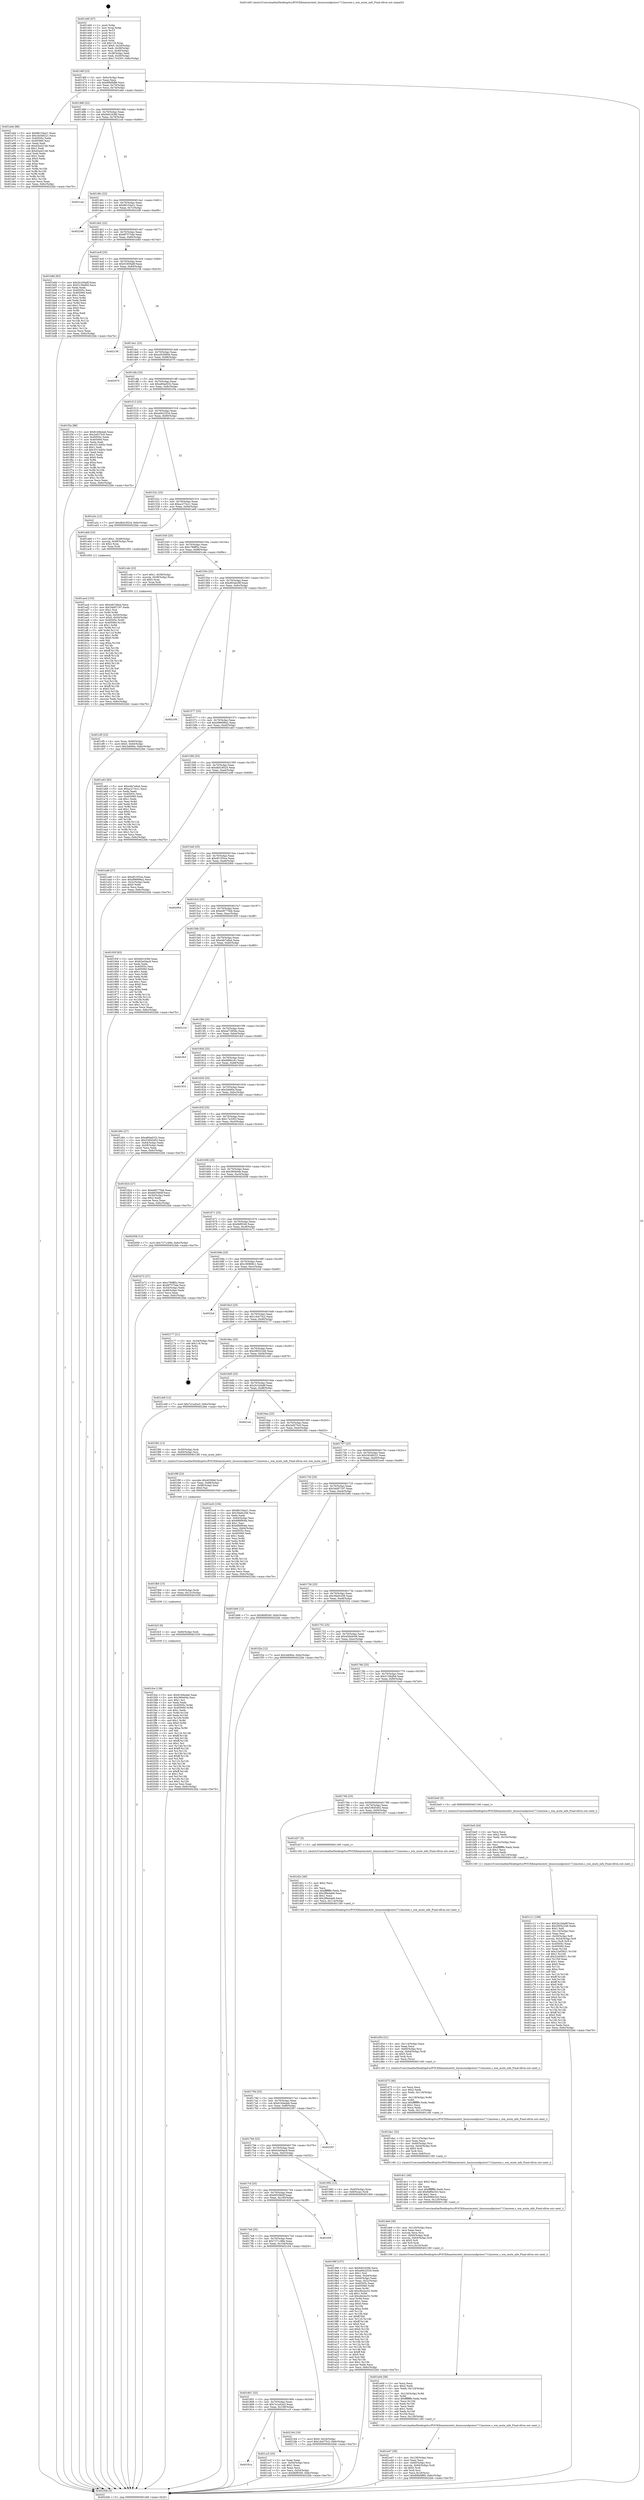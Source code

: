 digraph "0x401440" {
  label = "0x401440 (/mnt/c/Users/mathe/Desktop/tcc/POCII/binaries/extr_linuxsoundpciice1712aureon.c_wm_mute_info_Final-ollvm.out::main(0))"
  labelloc = "t"
  node[shape=record]

  Entry [label="",width=0.3,height=0.3,shape=circle,fillcolor=black,style=filled]
  "0x40146f" [label="{
     0x40146f [23]\l
     | [instrs]\l
     &nbsp;&nbsp;0x40146f \<+3\>: mov -0x6c(%rbp),%eax\l
     &nbsp;&nbsp;0x401472 \<+2\>: mov %eax,%ecx\l
     &nbsp;&nbsp;0x401474 \<+6\>: sub $0x80bf4f89,%ecx\l
     &nbsp;&nbsp;0x40147a \<+3\>: mov %eax,-0x70(%rbp)\l
     &nbsp;&nbsp;0x40147d \<+3\>: mov %ecx,-0x74(%rbp)\l
     &nbsp;&nbsp;0x401480 \<+6\>: je 0000000000401e6e \<main+0xa2e\>\l
  }"]
  "0x401e6e" [label="{
     0x401e6e [88]\l
     | [instrs]\l
     &nbsp;&nbsp;0x401e6e \<+5\>: mov $0x86154a21,%eax\l
     &nbsp;&nbsp;0x401e73 \<+5\>: mov $0x34548221,%ecx\l
     &nbsp;&nbsp;0x401e78 \<+7\>: mov 0x40505c,%edx\l
     &nbsp;&nbsp;0x401e7f \<+7\>: mov 0x405060,%esi\l
     &nbsp;&nbsp;0x401e86 \<+2\>: mov %edx,%edi\l
     &nbsp;&nbsp;0x401e88 \<+6\>: sub $0xd3a42146,%edi\l
     &nbsp;&nbsp;0x401e8e \<+3\>: sub $0x1,%edi\l
     &nbsp;&nbsp;0x401e91 \<+6\>: add $0xd3a42146,%edi\l
     &nbsp;&nbsp;0x401e97 \<+3\>: imul %edi,%edx\l
     &nbsp;&nbsp;0x401e9a \<+3\>: and $0x1,%edx\l
     &nbsp;&nbsp;0x401e9d \<+3\>: cmp $0x0,%edx\l
     &nbsp;&nbsp;0x401ea0 \<+4\>: sete %r8b\l
     &nbsp;&nbsp;0x401ea4 \<+3\>: cmp $0xa,%esi\l
     &nbsp;&nbsp;0x401ea7 \<+4\>: setl %r9b\l
     &nbsp;&nbsp;0x401eab \<+3\>: mov %r8b,%r10b\l
     &nbsp;&nbsp;0x401eae \<+3\>: and %r9b,%r10b\l
     &nbsp;&nbsp;0x401eb1 \<+3\>: xor %r9b,%r8b\l
     &nbsp;&nbsp;0x401eb4 \<+3\>: or %r8b,%r10b\l
     &nbsp;&nbsp;0x401eb7 \<+4\>: test $0x1,%r10b\l
     &nbsp;&nbsp;0x401ebb \<+3\>: cmovne %ecx,%eax\l
     &nbsp;&nbsp;0x401ebe \<+3\>: mov %eax,-0x6c(%rbp)\l
     &nbsp;&nbsp;0x401ec1 \<+5\>: jmp 00000000004022bb \<main+0xe7b\>\l
  }"]
  "0x401486" [label="{
     0x401486 [22]\l
     | [instrs]\l
     &nbsp;&nbsp;0x401486 \<+5\>: jmp 000000000040148b \<main+0x4b\>\l
     &nbsp;&nbsp;0x40148b \<+3\>: mov -0x70(%rbp),%eax\l
     &nbsp;&nbsp;0x40148e \<+5\>: sub $0x840163fd,%eax\l
     &nbsp;&nbsp;0x401493 \<+3\>: mov %eax,-0x78(%rbp)\l
     &nbsp;&nbsp;0x401496 \<+6\>: je 00000000004021a4 \<main+0xd64\>\l
  }"]
  Exit [label="",width=0.3,height=0.3,shape=circle,fillcolor=black,style=filled,peripheries=2]
  "0x4021a4" [label="{
     0x4021a4\l
  }", style=dashed]
  "0x40149c" [label="{
     0x40149c [22]\l
     | [instrs]\l
     &nbsp;&nbsp;0x40149c \<+5\>: jmp 00000000004014a1 \<main+0x61\>\l
     &nbsp;&nbsp;0x4014a1 \<+3\>: mov -0x70(%rbp),%eax\l
     &nbsp;&nbsp;0x4014a4 \<+5\>: sub $0x86154a21,%eax\l
     &nbsp;&nbsp;0x4014a9 \<+3\>: mov %eax,-0x7c(%rbp)\l
     &nbsp;&nbsp;0x4014ac \<+6\>: je 0000000000402248 \<main+0xe08\>\l
  }"]
  "0x401fce" [label="{
     0x401fce [138]\l
     | [instrs]\l
     &nbsp;&nbsp;0x401fce \<+5\>: mov $0x61b9a4ab,%eax\l
     &nbsp;&nbsp;0x401fd3 \<+5\>: mov $0x360e0da,%esi\l
     &nbsp;&nbsp;0x401fd8 \<+2\>: mov $0x1,%cl\l
     &nbsp;&nbsp;0x401fda \<+2\>: xor %edx,%edx\l
     &nbsp;&nbsp;0x401fdc \<+8\>: mov 0x40505c,%r8d\l
     &nbsp;&nbsp;0x401fe4 \<+8\>: mov 0x405060,%r9d\l
     &nbsp;&nbsp;0x401fec \<+3\>: sub $0x1,%edx\l
     &nbsp;&nbsp;0x401fef \<+3\>: mov %r8d,%r10d\l
     &nbsp;&nbsp;0x401ff2 \<+3\>: add %edx,%r10d\l
     &nbsp;&nbsp;0x401ff5 \<+4\>: imul %r10d,%r8d\l
     &nbsp;&nbsp;0x401ff9 \<+4\>: and $0x1,%r8d\l
     &nbsp;&nbsp;0x401ffd \<+4\>: cmp $0x0,%r8d\l
     &nbsp;&nbsp;0x402001 \<+4\>: sete %r11b\l
     &nbsp;&nbsp;0x402005 \<+4\>: cmp $0xa,%r9d\l
     &nbsp;&nbsp;0x402009 \<+3\>: setl %bl\l
     &nbsp;&nbsp;0x40200c \<+3\>: mov %r11b,%r14b\l
     &nbsp;&nbsp;0x40200f \<+4\>: xor $0xff,%r14b\l
     &nbsp;&nbsp;0x402013 \<+3\>: mov %bl,%r15b\l
     &nbsp;&nbsp;0x402016 \<+4\>: xor $0xff,%r15b\l
     &nbsp;&nbsp;0x40201a \<+3\>: xor $0x1,%cl\l
     &nbsp;&nbsp;0x40201d \<+3\>: mov %r14b,%r12b\l
     &nbsp;&nbsp;0x402020 \<+4\>: and $0xff,%r12b\l
     &nbsp;&nbsp;0x402024 \<+3\>: and %cl,%r11b\l
     &nbsp;&nbsp;0x402027 \<+3\>: mov %r15b,%r13b\l
     &nbsp;&nbsp;0x40202a \<+4\>: and $0xff,%r13b\l
     &nbsp;&nbsp;0x40202e \<+2\>: and %cl,%bl\l
     &nbsp;&nbsp;0x402030 \<+3\>: or %r11b,%r12b\l
     &nbsp;&nbsp;0x402033 \<+3\>: or %bl,%r13b\l
     &nbsp;&nbsp;0x402036 \<+3\>: xor %r13b,%r12b\l
     &nbsp;&nbsp;0x402039 \<+3\>: or %r15b,%r14b\l
     &nbsp;&nbsp;0x40203c \<+4\>: xor $0xff,%r14b\l
     &nbsp;&nbsp;0x402040 \<+3\>: or $0x1,%cl\l
     &nbsp;&nbsp;0x402043 \<+3\>: and %cl,%r14b\l
     &nbsp;&nbsp;0x402046 \<+3\>: or %r14b,%r12b\l
     &nbsp;&nbsp;0x402049 \<+4\>: test $0x1,%r12b\l
     &nbsp;&nbsp;0x40204d \<+3\>: cmovne %esi,%eax\l
     &nbsp;&nbsp;0x402050 \<+3\>: mov %eax,-0x6c(%rbp)\l
     &nbsp;&nbsp;0x402053 \<+5\>: jmp 00000000004022bb \<main+0xe7b\>\l
  }"]
  "0x402248" [label="{
     0x402248\l
  }", style=dashed]
  "0x4014b2" [label="{
     0x4014b2 [22]\l
     | [instrs]\l
     &nbsp;&nbsp;0x4014b2 \<+5\>: jmp 00000000004014b7 \<main+0x77\>\l
     &nbsp;&nbsp;0x4014b7 \<+3\>: mov -0x70(%rbp),%eax\l
     &nbsp;&nbsp;0x4014ba \<+5\>: sub $0x8f7575de,%eax\l
     &nbsp;&nbsp;0x4014bf \<+3\>: mov %eax,-0x80(%rbp)\l
     &nbsp;&nbsp;0x4014c2 \<+6\>: je 0000000000401b8d \<main+0x74d\>\l
  }"]
  "0x401fc5" [label="{
     0x401fc5 [9]\l
     | [instrs]\l
     &nbsp;&nbsp;0x401fc5 \<+4\>: mov -0x60(%rbp),%rdi\l
     &nbsp;&nbsp;0x401fc9 \<+5\>: call 0000000000401030 \<free@plt\>\l
     | [calls]\l
     &nbsp;&nbsp;0x401030 \{1\} (unknown)\l
  }"]
  "0x401b8d" [label="{
     0x401b8d [83]\l
     | [instrs]\l
     &nbsp;&nbsp;0x401b8d \<+5\>: mov $0x2b1b0a8f,%eax\l
     &nbsp;&nbsp;0x401b92 \<+5\>: mov $0x5139af0d,%ecx\l
     &nbsp;&nbsp;0x401b97 \<+2\>: xor %edx,%edx\l
     &nbsp;&nbsp;0x401b99 \<+7\>: mov 0x40505c,%esi\l
     &nbsp;&nbsp;0x401ba0 \<+7\>: mov 0x405060,%edi\l
     &nbsp;&nbsp;0x401ba7 \<+3\>: sub $0x1,%edx\l
     &nbsp;&nbsp;0x401baa \<+3\>: mov %esi,%r8d\l
     &nbsp;&nbsp;0x401bad \<+3\>: add %edx,%r8d\l
     &nbsp;&nbsp;0x401bb0 \<+4\>: imul %r8d,%esi\l
     &nbsp;&nbsp;0x401bb4 \<+3\>: and $0x1,%esi\l
     &nbsp;&nbsp;0x401bb7 \<+3\>: cmp $0x0,%esi\l
     &nbsp;&nbsp;0x401bba \<+4\>: sete %r9b\l
     &nbsp;&nbsp;0x401bbe \<+3\>: cmp $0xa,%edi\l
     &nbsp;&nbsp;0x401bc1 \<+4\>: setl %r10b\l
     &nbsp;&nbsp;0x401bc5 \<+3\>: mov %r9b,%r11b\l
     &nbsp;&nbsp;0x401bc8 \<+3\>: and %r10b,%r11b\l
     &nbsp;&nbsp;0x401bcb \<+3\>: xor %r10b,%r9b\l
     &nbsp;&nbsp;0x401bce \<+3\>: or %r9b,%r11b\l
     &nbsp;&nbsp;0x401bd1 \<+4\>: test $0x1,%r11b\l
     &nbsp;&nbsp;0x401bd5 \<+3\>: cmovne %ecx,%eax\l
     &nbsp;&nbsp;0x401bd8 \<+3\>: mov %eax,-0x6c(%rbp)\l
     &nbsp;&nbsp;0x401bdb \<+5\>: jmp 00000000004022bb \<main+0xe7b\>\l
  }"]
  "0x4014c8" [label="{
     0x4014c8 [25]\l
     | [instrs]\l
     &nbsp;&nbsp;0x4014c8 \<+5\>: jmp 00000000004014cd \<main+0x8d\>\l
     &nbsp;&nbsp;0x4014cd \<+3\>: mov -0x70(%rbp),%eax\l
     &nbsp;&nbsp;0x4014d0 \<+5\>: sub $0x91859a8f,%eax\l
     &nbsp;&nbsp;0x4014d5 \<+6\>: mov %eax,-0x84(%rbp)\l
     &nbsp;&nbsp;0x4014db \<+6\>: je 0000000000402158 \<main+0xd18\>\l
  }"]
  "0x401fb6" [label="{
     0x401fb6 [15]\l
     | [instrs]\l
     &nbsp;&nbsp;0x401fb6 \<+4\>: mov -0x50(%rbp),%rdi\l
     &nbsp;&nbsp;0x401fba \<+6\>: mov %eax,-0x12c(%rbp)\l
     &nbsp;&nbsp;0x401fc0 \<+5\>: call 0000000000401030 \<free@plt\>\l
     | [calls]\l
     &nbsp;&nbsp;0x401030 \{1\} (unknown)\l
  }"]
  "0x402158" [label="{
     0x402158\l
  }", style=dashed]
  "0x4014e1" [label="{
     0x4014e1 [25]\l
     | [instrs]\l
     &nbsp;&nbsp;0x4014e1 \<+5\>: jmp 00000000004014e6 \<main+0xa6\>\l
     &nbsp;&nbsp;0x4014e6 \<+3\>: mov -0x70(%rbp),%eax\l
     &nbsp;&nbsp;0x4014e9 \<+5\>: sub $0xa263660b,%eax\l
     &nbsp;&nbsp;0x4014ee \<+6\>: mov %eax,-0x88(%rbp)\l
     &nbsp;&nbsp;0x4014f4 \<+6\>: je 0000000000402070 \<main+0xc30\>\l
  }"]
  "0x401f9f" [label="{
     0x401f9f [23]\l
     | [instrs]\l
     &nbsp;&nbsp;0x401f9f \<+10\>: movabs $0x4030b6,%rdi\l
     &nbsp;&nbsp;0x401fa9 \<+3\>: mov %eax,-0x68(%rbp)\l
     &nbsp;&nbsp;0x401fac \<+3\>: mov -0x68(%rbp),%esi\l
     &nbsp;&nbsp;0x401faf \<+2\>: mov $0x0,%al\l
     &nbsp;&nbsp;0x401fb1 \<+5\>: call 0000000000401040 \<printf@plt\>\l
     | [calls]\l
     &nbsp;&nbsp;0x401040 \{1\} (unknown)\l
  }"]
  "0x402070" [label="{
     0x402070\l
  }", style=dashed]
  "0x4014fa" [label="{
     0x4014fa [25]\l
     | [instrs]\l
     &nbsp;&nbsp;0x4014fa \<+5\>: jmp 00000000004014ff \<main+0xbf\>\l
     &nbsp;&nbsp;0x4014ff \<+3\>: mov -0x70(%rbp),%eax\l
     &nbsp;&nbsp;0x401502 \<+5\>: sub $0xa80ad332,%eax\l
     &nbsp;&nbsp;0x401507 \<+6\>: mov %eax,-0x8c(%rbp)\l
     &nbsp;&nbsp;0x40150d \<+6\>: je 0000000000401f3a \<main+0xafa\>\l
  }"]
  "0x401e47" [label="{
     0x401e47 [39]\l
     | [instrs]\l
     &nbsp;&nbsp;0x401e47 \<+6\>: mov -0x128(%rbp),%ecx\l
     &nbsp;&nbsp;0x401e4d \<+3\>: imul %eax,%ecx\l
     &nbsp;&nbsp;0x401e50 \<+4\>: mov -0x60(%rbp),%rsi\l
     &nbsp;&nbsp;0x401e54 \<+4\>: movslq -0x64(%rbp),%rdi\l
     &nbsp;&nbsp;0x401e58 \<+4\>: shl $0x5,%rdi\l
     &nbsp;&nbsp;0x401e5c \<+3\>: add %rdi,%rsi\l
     &nbsp;&nbsp;0x401e5f \<+3\>: mov %ecx,0x18(%rsi)\l
     &nbsp;&nbsp;0x401e62 \<+7\>: movl $0x80bf4f89,-0x6c(%rbp)\l
     &nbsp;&nbsp;0x401e69 \<+5\>: jmp 00000000004022bb \<main+0xe7b\>\l
  }"]
  "0x401f3a" [label="{
     0x401f3a [88]\l
     | [instrs]\l
     &nbsp;&nbsp;0x401f3a \<+5\>: mov $0x61b9a4ab,%eax\l
     &nbsp;&nbsp;0x401f3f \<+5\>: mov $0x2ef275c0,%ecx\l
     &nbsp;&nbsp;0x401f44 \<+7\>: mov 0x40505c,%edx\l
     &nbsp;&nbsp;0x401f4b \<+7\>: mov 0x405060,%esi\l
     &nbsp;&nbsp;0x401f52 \<+2\>: mov %edx,%edi\l
     &nbsp;&nbsp;0x401f54 \<+6\>: add $0x3313a93c,%edi\l
     &nbsp;&nbsp;0x401f5a \<+3\>: sub $0x1,%edi\l
     &nbsp;&nbsp;0x401f5d \<+6\>: sub $0x3313a93c,%edi\l
     &nbsp;&nbsp;0x401f63 \<+3\>: imul %edi,%edx\l
     &nbsp;&nbsp;0x401f66 \<+3\>: and $0x1,%edx\l
     &nbsp;&nbsp;0x401f69 \<+3\>: cmp $0x0,%edx\l
     &nbsp;&nbsp;0x401f6c \<+4\>: sete %r8b\l
     &nbsp;&nbsp;0x401f70 \<+3\>: cmp $0xa,%esi\l
     &nbsp;&nbsp;0x401f73 \<+4\>: setl %r9b\l
     &nbsp;&nbsp;0x401f77 \<+3\>: mov %r8b,%r10b\l
     &nbsp;&nbsp;0x401f7a \<+3\>: and %r9b,%r10b\l
     &nbsp;&nbsp;0x401f7d \<+3\>: xor %r9b,%r8b\l
     &nbsp;&nbsp;0x401f80 \<+3\>: or %r8b,%r10b\l
     &nbsp;&nbsp;0x401f83 \<+4\>: test $0x1,%r10b\l
     &nbsp;&nbsp;0x401f87 \<+3\>: cmovne %ecx,%eax\l
     &nbsp;&nbsp;0x401f8a \<+3\>: mov %eax,-0x6c(%rbp)\l
     &nbsp;&nbsp;0x401f8d \<+5\>: jmp 00000000004022bb \<main+0xe7b\>\l
  }"]
  "0x401513" [label="{
     0x401513 [25]\l
     | [instrs]\l
     &nbsp;&nbsp;0x401513 \<+5\>: jmp 0000000000401518 \<main+0xd8\>\l
     &nbsp;&nbsp;0x401518 \<+3\>: mov -0x70(%rbp),%eax\l
     &nbsp;&nbsp;0x40151b \<+5\>: sub $0xa9422534,%eax\l
     &nbsp;&nbsp;0x401520 \<+6\>: mov %eax,-0x90(%rbp)\l
     &nbsp;&nbsp;0x401526 \<+6\>: je 0000000000401a3c \<main+0x5fc\>\l
  }"]
  "0x401e0d" [label="{
     0x401e0d [58]\l
     | [instrs]\l
     &nbsp;&nbsp;0x401e0d \<+2\>: xor %ecx,%ecx\l
     &nbsp;&nbsp;0x401e0f \<+5\>: mov $0x2,%edx\l
     &nbsp;&nbsp;0x401e14 \<+6\>: mov %edx,-0x124(%rbp)\l
     &nbsp;&nbsp;0x401e1a \<+1\>: cltd\l
     &nbsp;&nbsp;0x401e1b \<+7\>: mov -0x124(%rbp),%r8d\l
     &nbsp;&nbsp;0x401e22 \<+3\>: idiv %r8d\l
     &nbsp;&nbsp;0x401e25 \<+6\>: imul $0xfffffffe,%edx,%edx\l
     &nbsp;&nbsp;0x401e2b \<+3\>: mov %ecx,%r10d\l
     &nbsp;&nbsp;0x401e2e \<+3\>: sub %edx,%r10d\l
     &nbsp;&nbsp;0x401e31 \<+2\>: mov %ecx,%edx\l
     &nbsp;&nbsp;0x401e33 \<+3\>: sub $0x1,%edx\l
     &nbsp;&nbsp;0x401e36 \<+3\>: add %edx,%r10d\l
     &nbsp;&nbsp;0x401e39 \<+3\>: sub %r10d,%ecx\l
     &nbsp;&nbsp;0x401e3c \<+6\>: mov %ecx,-0x128(%rbp)\l
     &nbsp;&nbsp;0x401e42 \<+5\>: call 0000000000401160 \<next_i\>\l
     | [calls]\l
     &nbsp;&nbsp;0x401160 \{1\} (/mnt/c/Users/mathe/Desktop/tcc/POCII/binaries/extr_linuxsoundpciice1712aureon.c_wm_mute_info_Final-ollvm.out::next_i)\l
  }"]
  "0x401a3c" [label="{
     0x401a3c [12]\l
     | [instrs]\l
     &nbsp;&nbsp;0x401a3c \<+7\>: movl $0xdbd18524,-0x6c(%rbp)\l
     &nbsp;&nbsp;0x401a43 \<+5\>: jmp 00000000004022bb \<main+0xe7b\>\l
  }"]
  "0x40152c" [label="{
     0x40152c [25]\l
     | [instrs]\l
     &nbsp;&nbsp;0x40152c \<+5\>: jmp 0000000000401531 \<main+0xf1\>\l
     &nbsp;&nbsp;0x401531 \<+3\>: mov -0x70(%rbp),%eax\l
     &nbsp;&nbsp;0x401534 \<+5\>: sub $0xac273cc1,%eax\l
     &nbsp;&nbsp;0x401539 \<+6\>: mov %eax,-0x94(%rbp)\l
     &nbsp;&nbsp;0x40153f \<+6\>: je 0000000000401ab6 \<main+0x676\>\l
  }"]
  "0x401de9" [label="{
     0x401de9 [36]\l
     | [instrs]\l
     &nbsp;&nbsp;0x401de9 \<+6\>: mov -0x120(%rbp),%ecx\l
     &nbsp;&nbsp;0x401def \<+3\>: imul %eax,%ecx\l
     &nbsp;&nbsp;0x401df2 \<+3\>: movslq %ecx,%rsi\l
     &nbsp;&nbsp;0x401df5 \<+4\>: mov -0x60(%rbp),%rdi\l
     &nbsp;&nbsp;0x401df9 \<+4\>: movslq -0x64(%rbp),%r9\l
     &nbsp;&nbsp;0x401dfd \<+4\>: shl $0x5,%r9\l
     &nbsp;&nbsp;0x401e01 \<+3\>: add %r9,%rdi\l
     &nbsp;&nbsp;0x401e04 \<+4\>: mov %rsi,0x10(%rdi)\l
     &nbsp;&nbsp;0x401e08 \<+5\>: call 0000000000401160 \<next_i\>\l
     | [calls]\l
     &nbsp;&nbsp;0x401160 \{1\} (/mnt/c/Users/mathe/Desktop/tcc/POCII/binaries/extr_linuxsoundpciice1712aureon.c_wm_mute_info_Final-ollvm.out::next_i)\l
  }"]
  "0x401ab6" [label="{
     0x401ab6 [23]\l
     | [instrs]\l
     &nbsp;&nbsp;0x401ab6 \<+7\>: movl $0x1,-0x48(%rbp)\l
     &nbsp;&nbsp;0x401abd \<+4\>: movslq -0x48(%rbp),%rax\l
     &nbsp;&nbsp;0x401ac1 \<+4\>: shl $0x2,%rax\l
     &nbsp;&nbsp;0x401ac5 \<+3\>: mov %rax,%rdi\l
     &nbsp;&nbsp;0x401ac8 \<+5\>: call 0000000000401050 \<malloc@plt\>\l
     | [calls]\l
     &nbsp;&nbsp;0x401050 \{1\} (unknown)\l
  }"]
  "0x401545" [label="{
     0x401545 [25]\l
     | [instrs]\l
     &nbsp;&nbsp;0x401545 \<+5\>: jmp 000000000040154a \<main+0x10a\>\l
     &nbsp;&nbsp;0x40154a \<+3\>: mov -0x70(%rbp),%eax\l
     &nbsp;&nbsp;0x40154d \<+5\>: sub $0xc789ff3c,%eax\l
     &nbsp;&nbsp;0x401552 \<+6\>: mov %eax,-0x98(%rbp)\l
     &nbsp;&nbsp;0x401558 \<+6\>: je 0000000000401cde \<main+0x89e\>\l
  }"]
  "0x401dc1" [label="{
     0x401dc1 [40]\l
     | [instrs]\l
     &nbsp;&nbsp;0x401dc1 \<+5\>: mov $0x2,%ecx\l
     &nbsp;&nbsp;0x401dc6 \<+1\>: cltd\l
     &nbsp;&nbsp;0x401dc7 \<+2\>: idiv %ecx\l
     &nbsp;&nbsp;0x401dc9 \<+6\>: imul $0xfffffffe,%edx,%ecx\l
     &nbsp;&nbsp;0x401dcf \<+6\>: add $0x9df0e343,%ecx\l
     &nbsp;&nbsp;0x401dd5 \<+3\>: add $0x1,%ecx\l
     &nbsp;&nbsp;0x401dd8 \<+6\>: sub $0x9df0e343,%ecx\l
     &nbsp;&nbsp;0x401dde \<+6\>: mov %ecx,-0x120(%rbp)\l
     &nbsp;&nbsp;0x401de4 \<+5\>: call 0000000000401160 \<next_i\>\l
     | [calls]\l
     &nbsp;&nbsp;0x401160 \{1\} (/mnt/c/Users/mathe/Desktop/tcc/POCII/binaries/extr_linuxsoundpciice1712aureon.c_wm_mute_info_Final-ollvm.out::next_i)\l
  }"]
  "0x401cde" [label="{
     0x401cde [23]\l
     | [instrs]\l
     &nbsp;&nbsp;0x401cde \<+7\>: movl $0x1,-0x58(%rbp)\l
     &nbsp;&nbsp;0x401ce5 \<+4\>: movslq -0x58(%rbp),%rax\l
     &nbsp;&nbsp;0x401ce9 \<+4\>: shl $0x5,%rax\l
     &nbsp;&nbsp;0x401ced \<+3\>: mov %rax,%rdi\l
     &nbsp;&nbsp;0x401cf0 \<+5\>: call 0000000000401050 \<malloc@plt\>\l
     | [calls]\l
     &nbsp;&nbsp;0x401050 \{1\} (unknown)\l
  }"]
  "0x40155e" [label="{
     0x40155e [25]\l
     | [instrs]\l
     &nbsp;&nbsp;0x40155e \<+5\>: jmp 0000000000401563 \<main+0x123\>\l
     &nbsp;&nbsp;0x401563 \<+3\>: mov -0x70(%rbp),%eax\l
     &nbsp;&nbsp;0x401566 \<+5\>: sub $0xd93ab28f,%eax\l
     &nbsp;&nbsp;0x40156b \<+6\>: mov %eax,-0x9c(%rbp)\l
     &nbsp;&nbsp;0x401571 \<+6\>: je 0000000000402100 \<main+0xcc0\>\l
  }"]
  "0x401da1" [label="{
     0x401da1 [32]\l
     | [instrs]\l
     &nbsp;&nbsp;0x401da1 \<+6\>: mov -0x11c(%rbp),%ecx\l
     &nbsp;&nbsp;0x401da7 \<+3\>: imul %eax,%ecx\l
     &nbsp;&nbsp;0x401daa \<+4\>: mov -0x60(%rbp),%rsi\l
     &nbsp;&nbsp;0x401dae \<+4\>: movslq -0x64(%rbp),%rdi\l
     &nbsp;&nbsp;0x401db2 \<+4\>: shl $0x5,%rdi\l
     &nbsp;&nbsp;0x401db6 \<+3\>: add %rdi,%rsi\l
     &nbsp;&nbsp;0x401db9 \<+3\>: mov %ecx,0x8(%rsi)\l
     &nbsp;&nbsp;0x401dbc \<+5\>: call 0000000000401160 \<next_i\>\l
     | [calls]\l
     &nbsp;&nbsp;0x401160 \{1\} (/mnt/c/Users/mathe/Desktop/tcc/POCII/binaries/extr_linuxsoundpciice1712aureon.c_wm_mute_info_Final-ollvm.out::next_i)\l
  }"]
  "0x402100" [label="{
     0x402100\l
  }", style=dashed]
  "0x401577" [label="{
     0x401577 [25]\l
     | [instrs]\l
     &nbsp;&nbsp;0x401577 \<+5\>: jmp 000000000040157c \<main+0x13c\>\l
     &nbsp;&nbsp;0x40157c \<+3\>: mov -0x70(%rbp),%eax\l
     &nbsp;&nbsp;0x40157f \<+5\>: sub $0xd96698a2,%eax\l
     &nbsp;&nbsp;0x401584 \<+6\>: mov %eax,-0xa0(%rbp)\l
     &nbsp;&nbsp;0x40158a \<+6\>: je 0000000000401a63 \<main+0x623\>\l
  }"]
  "0x401d73" [label="{
     0x401d73 [46]\l
     | [instrs]\l
     &nbsp;&nbsp;0x401d73 \<+2\>: xor %ecx,%ecx\l
     &nbsp;&nbsp;0x401d75 \<+5\>: mov $0x2,%edx\l
     &nbsp;&nbsp;0x401d7a \<+6\>: mov %edx,-0x118(%rbp)\l
     &nbsp;&nbsp;0x401d80 \<+1\>: cltd\l
     &nbsp;&nbsp;0x401d81 \<+7\>: mov -0x118(%rbp),%r8d\l
     &nbsp;&nbsp;0x401d88 \<+3\>: idiv %r8d\l
     &nbsp;&nbsp;0x401d8b \<+6\>: imul $0xfffffffe,%edx,%edx\l
     &nbsp;&nbsp;0x401d91 \<+3\>: sub $0x1,%ecx\l
     &nbsp;&nbsp;0x401d94 \<+2\>: sub %ecx,%edx\l
     &nbsp;&nbsp;0x401d96 \<+6\>: mov %edx,-0x11c(%rbp)\l
     &nbsp;&nbsp;0x401d9c \<+5\>: call 0000000000401160 \<next_i\>\l
     | [calls]\l
     &nbsp;&nbsp;0x401160 \{1\} (/mnt/c/Users/mathe/Desktop/tcc/POCII/binaries/extr_linuxsoundpciice1712aureon.c_wm_mute_info_Final-ollvm.out::next_i)\l
  }"]
  "0x401a63" [label="{
     0x401a63 [83]\l
     | [instrs]\l
     &nbsp;&nbsp;0x401a63 \<+5\>: mov $0xe4b7e8a4,%eax\l
     &nbsp;&nbsp;0x401a68 \<+5\>: mov $0xac273cc1,%ecx\l
     &nbsp;&nbsp;0x401a6d \<+2\>: xor %edx,%edx\l
     &nbsp;&nbsp;0x401a6f \<+7\>: mov 0x40505c,%esi\l
     &nbsp;&nbsp;0x401a76 \<+7\>: mov 0x405060,%edi\l
     &nbsp;&nbsp;0x401a7d \<+3\>: sub $0x1,%edx\l
     &nbsp;&nbsp;0x401a80 \<+3\>: mov %esi,%r8d\l
     &nbsp;&nbsp;0x401a83 \<+3\>: add %edx,%r8d\l
     &nbsp;&nbsp;0x401a86 \<+4\>: imul %r8d,%esi\l
     &nbsp;&nbsp;0x401a8a \<+3\>: and $0x1,%esi\l
     &nbsp;&nbsp;0x401a8d \<+3\>: cmp $0x0,%esi\l
     &nbsp;&nbsp;0x401a90 \<+4\>: sete %r9b\l
     &nbsp;&nbsp;0x401a94 \<+3\>: cmp $0xa,%edi\l
     &nbsp;&nbsp;0x401a97 \<+4\>: setl %r10b\l
     &nbsp;&nbsp;0x401a9b \<+3\>: mov %r9b,%r11b\l
     &nbsp;&nbsp;0x401a9e \<+3\>: and %r10b,%r11b\l
     &nbsp;&nbsp;0x401aa1 \<+3\>: xor %r10b,%r9b\l
     &nbsp;&nbsp;0x401aa4 \<+3\>: or %r9b,%r11b\l
     &nbsp;&nbsp;0x401aa7 \<+4\>: test $0x1,%r11b\l
     &nbsp;&nbsp;0x401aab \<+3\>: cmovne %ecx,%eax\l
     &nbsp;&nbsp;0x401aae \<+3\>: mov %eax,-0x6c(%rbp)\l
     &nbsp;&nbsp;0x401ab1 \<+5\>: jmp 00000000004022bb \<main+0xe7b\>\l
  }"]
  "0x401590" [label="{
     0x401590 [25]\l
     | [instrs]\l
     &nbsp;&nbsp;0x401590 \<+5\>: jmp 0000000000401595 \<main+0x155\>\l
     &nbsp;&nbsp;0x401595 \<+3\>: mov -0x70(%rbp),%eax\l
     &nbsp;&nbsp;0x401598 \<+5\>: sub $0xdbd18524,%eax\l
     &nbsp;&nbsp;0x40159d \<+6\>: mov %eax,-0xa4(%rbp)\l
     &nbsp;&nbsp;0x4015a3 \<+6\>: je 0000000000401a48 \<main+0x608\>\l
  }"]
  "0x401d54" [label="{
     0x401d54 [31]\l
     | [instrs]\l
     &nbsp;&nbsp;0x401d54 \<+6\>: mov -0x114(%rbp),%ecx\l
     &nbsp;&nbsp;0x401d5a \<+3\>: imul %eax,%ecx\l
     &nbsp;&nbsp;0x401d5d \<+4\>: mov -0x60(%rbp),%rsi\l
     &nbsp;&nbsp;0x401d61 \<+4\>: movslq -0x64(%rbp),%rdi\l
     &nbsp;&nbsp;0x401d65 \<+4\>: shl $0x5,%rdi\l
     &nbsp;&nbsp;0x401d69 \<+3\>: add %rdi,%rsi\l
     &nbsp;&nbsp;0x401d6c \<+2\>: mov %ecx,(%rsi)\l
     &nbsp;&nbsp;0x401d6e \<+5\>: call 0000000000401160 \<next_i\>\l
     | [calls]\l
     &nbsp;&nbsp;0x401160 \{1\} (/mnt/c/Users/mathe/Desktop/tcc/POCII/binaries/extr_linuxsoundpciice1712aureon.c_wm_mute_info_Final-ollvm.out::next_i)\l
  }"]
  "0x401a48" [label="{
     0x401a48 [27]\l
     | [instrs]\l
     &nbsp;&nbsp;0x401a48 \<+5\>: mov $0xdf1355ce,%eax\l
     &nbsp;&nbsp;0x401a4d \<+5\>: mov $0xd96698a2,%ecx\l
     &nbsp;&nbsp;0x401a52 \<+3\>: mov -0x2c(%rbp),%edx\l
     &nbsp;&nbsp;0x401a55 \<+3\>: cmp $0x0,%edx\l
     &nbsp;&nbsp;0x401a58 \<+3\>: cmove %ecx,%eax\l
     &nbsp;&nbsp;0x401a5b \<+3\>: mov %eax,-0x6c(%rbp)\l
     &nbsp;&nbsp;0x401a5e \<+5\>: jmp 00000000004022bb \<main+0xe7b\>\l
  }"]
  "0x4015a9" [label="{
     0x4015a9 [25]\l
     | [instrs]\l
     &nbsp;&nbsp;0x4015a9 \<+5\>: jmp 00000000004015ae \<main+0x16e\>\l
     &nbsp;&nbsp;0x4015ae \<+3\>: mov -0x70(%rbp),%eax\l
     &nbsp;&nbsp;0x4015b1 \<+5\>: sub $0xdf1355ce,%eax\l
     &nbsp;&nbsp;0x4015b6 \<+6\>: mov %eax,-0xa8(%rbp)\l
     &nbsp;&nbsp;0x4015bc \<+6\>: je 0000000000402064 \<main+0xc24\>\l
  }"]
  "0x401d2c" [label="{
     0x401d2c [40]\l
     | [instrs]\l
     &nbsp;&nbsp;0x401d2c \<+5\>: mov $0x2,%ecx\l
     &nbsp;&nbsp;0x401d31 \<+1\>: cltd\l
     &nbsp;&nbsp;0x401d32 \<+2\>: idiv %ecx\l
     &nbsp;&nbsp;0x401d34 \<+6\>: imul $0xfffffffe,%edx,%ecx\l
     &nbsp;&nbsp;0x401d3a \<+6\>: sub $0x2f6e4ab6,%ecx\l
     &nbsp;&nbsp;0x401d40 \<+3\>: add $0x1,%ecx\l
     &nbsp;&nbsp;0x401d43 \<+6\>: add $0x2f6e4ab6,%ecx\l
     &nbsp;&nbsp;0x401d49 \<+6\>: mov %ecx,-0x114(%rbp)\l
     &nbsp;&nbsp;0x401d4f \<+5\>: call 0000000000401160 \<next_i\>\l
     | [calls]\l
     &nbsp;&nbsp;0x401160 \{1\} (/mnt/c/Users/mathe/Desktop/tcc/POCII/binaries/extr_linuxsoundpciice1712aureon.c_wm_mute_info_Final-ollvm.out::next_i)\l
  }"]
  "0x402064" [label="{
     0x402064\l
  }", style=dashed]
  "0x4015c2" [label="{
     0x4015c2 [25]\l
     | [instrs]\l
     &nbsp;&nbsp;0x4015c2 \<+5\>: jmp 00000000004015c7 \<main+0x187\>\l
     &nbsp;&nbsp;0x4015c7 \<+3\>: mov -0x70(%rbp),%eax\l
     &nbsp;&nbsp;0x4015ca \<+5\>: sub $0xe06775bb,%eax\l
     &nbsp;&nbsp;0x4015cf \<+6\>: mov %eax,-0xac(%rbp)\l
     &nbsp;&nbsp;0x4015d5 \<+6\>: je 000000000040193f \<main+0x4ff\>\l
  }"]
  "0x401cf5" [label="{
     0x401cf5 [23]\l
     | [instrs]\l
     &nbsp;&nbsp;0x401cf5 \<+4\>: mov %rax,-0x60(%rbp)\l
     &nbsp;&nbsp;0x401cf9 \<+7\>: movl $0x0,-0x64(%rbp)\l
     &nbsp;&nbsp;0x401d00 \<+7\>: movl $0x3eb90a,-0x6c(%rbp)\l
     &nbsp;&nbsp;0x401d07 \<+5\>: jmp 00000000004022bb \<main+0xe7b\>\l
  }"]
  "0x40193f" [label="{
     0x40193f [83]\l
     | [instrs]\l
     &nbsp;&nbsp;0x40193f \<+5\>: mov $0x840163fd,%eax\l
     &nbsp;&nbsp;0x401944 \<+5\>: mov $0x62e04ac6,%ecx\l
     &nbsp;&nbsp;0x401949 \<+2\>: xor %edx,%edx\l
     &nbsp;&nbsp;0x40194b \<+7\>: mov 0x40505c,%esi\l
     &nbsp;&nbsp;0x401952 \<+7\>: mov 0x405060,%edi\l
     &nbsp;&nbsp;0x401959 \<+3\>: sub $0x1,%edx\l
     &nbsp;&nbsp;0x40195c \<+3\>: mov %esi,%r8d\l
     &nbsp;&nbsp;0x40195f \<+3\>: add %edx,%r8d\l
     &nbsp;&nbsp;0x401962 \<+4\>: imul %r8d,%esi\l
     &nbsp;&nbsp;0x401966 \<+3\>: and $0x1,%esi\l
     &nbsp;&nbsp;0x401969 \<+3\>: cmp $0x0,%esi\l
     &nbsp;&nbsp;0x40196c \<+4\>: sete %r9b\l
     &nbsp;&nbsp;0x401970 \<+3\>: cmp $0xa,%edi\l
     &nbsp;&nbsp;0x401973 \<+4\>: setl %r10b\l
     &nbsp;&nbsp;0x401977 \<+3\>: mov %r9b,%r11b\l
     &nbsp;&nbsp;0x40197a \<+3\>: and %r10b,%r11b\l
     &nbsp;&nbsp;0x40197d \<+3\>: xor %r10b,%r9b\l
     &nbsp;&nbsp;0x401980 \<+3\>: or %r9b,%r11b\l
     &nbsp;&nbsp;0x401983 \<+4\>: test $0x1,%r11b\l
     &nbsp;&nbsp;0x401987 \<+3\>: cmovne %ecx,%eax\l
     &nbsp;&nbsp;0x40198a \<+3\>: mov %eax,-0x6c(%rbp)\l
     &nbsp;&nbsp;0x40198d \<+5\>: jmp 00000000004022bb \<main+0xe7b\>\l
  }"]
  "0x4015db" [label="{
     0x4015db [25]\l
     | [instrs]\l
     &nbsp;&nbsp;0x4015db \<+5\>: jmp 00000000004015e0 \<main+0x1a0\>\l
     &nbsp;&nbsp;0x4015e0 \<+3\>: mov -0x70(%rbp),%eax\l
     &nbsp;&nbsp;0x4015e3 \<+5\>: sub $0xe4b7e8a4,%eax\l
     &nbsp;&nbsp;0x4015e8 \<+6\>: mov %eax,-0xb0(%rbp)\l
     &nbsp;&nbsp;0x4015ee \<+6\>: je 00000000004021c0 \<main+0xd80\>\l
  }"]
  "0x40181a" [label="{
     0x40181a\l
  }", style=dashed]
  "0x4021c0" [label="{
     0x4021c0\l
  }", style=dashed]
  "0x4015f4" [label="{
     0x4015f4 [25]\l
     | [instrs]\l
     &nbsp;&nbsp;0x4015f4 \<+5\>: jmp 00000000004015f9 \<main+0x1b9\>\l
     &nbsp;&nbsp;0x4015f9 \<+3\>: mov -0x70(%rbp),%eax\l
     &nbsp;&nbsp;0x4015fc \<+5\>: sub $0xed72859a,%eax\l
     &nbsp;&nbsp;0x401601 \<+6\>: mov %eax,-0xb4(%rbp)\l
     &nbsp;&nbsp;0x401607 \<+6\>: je 00000000004018cf \<main+0x48f\>\l
  }"]
  "0x401cc5" [label="{
     0x401cc5 [25]\l
     | [instrs]\l
     &nbsp;&nbsp;0x401cc5 \<+2\>: xor %eax,%eax\l
     &nbsp;&nbsp;0x401cc7 \<+3\>: mov -0x54(%rbp),%ecx\l
     &nbsp;&nbsp;0x401cca \<+3\>: sub $0x1,%eax\l
     &nbsp;&nbsp;0x401ccd \<+2\>: sub %eax,%ecx\l
     &nbsp;&nbsp;0x401ccf \<+3\>: mov %ecx,-0x54(%rbp)\l
     &nbsp;&nbsp;0x401cd2 \<+7\>: movl $0x9bf9340,-0x6c(%rbp)\l
     &nbsp;&nbsp;0x401cd9 \<+5\>: jmp 00000000004022bb \<main+0xe7b\>\l
  }"]
  "0x4018cf" [label="{
     0x4018cf\l
  }", style=dashed]
  "0x40160d" [label="{
     0x40160d [25]\l
     | [instrs]\l
     &nbsp;&nbsp;0x40160d \<+5\>: jmp 0000000000401612 \<main+0x1d2\>\l
     &nbsp;&nbsp;0x401612 \<+3\>: mov -0x70(%rbp),%eax\l
     &nbsp;&nbsp;0x401615 \<+5\>: sub $0xfd99cc61,%eax\l
     &nbsp;&nbsp;0x40161a \<+6\>: mov %eax,-0xb8(%rbp)\l
     &nbsp;&nbsp;0x401620 \<+6\>: je 0000000000401933 \<main+0x4f3\>\l
  }"]
  "0x401801" [label="{
     0x401801 [25]\l
     | [instrs]\l
     &nbsp;&nbsp;0x401801 \<+5\>: jmp 0000000000401806 \<main+0x3c6\>\l
     &nbsp;&nbsp;0x401806 \<+3\>: mov -0x70(%rbp),%eax\l
     &nbsp;&nbsp;0x401809 \<+5\>: sub $0x7e1a42a3,%eax\l
     &nbsp;&nbsp;0x40180e \<+6\>: mov %eax,-0x108(%rbp)\l
     &nbsp;&nbsp;0x401814 \<+6\>: je 0000000000401cc5 \<main+0x885\>\l
  }"]
  "0x401933" [label="{
     0x401933\l
  }", style=dashed]
  "0x401626" [label="{
     0x401626 [25]\l
     | [instrs]\l
     &nbsp;&nbsp;0x401626 \<+5\>: jmp 000000000040162b \<main+0x1eb\>\l
     &nbsp;&nbsp;0x40162b \<+3\>: mov -0x70(%rbp),%eax\l
     &nbsp;&nbsp;0x40162e \<+5\>: sub $0x3eb90a,%eax\l
     &nbsp;&nbsp;0x401633 \<+6\>: mov %eax,-0xbc(%rbp)\l
     &nbsp;&nbsp;0x401639 \<+6\>: je 0000000000401d0c \<main+0x8cc\>\l
  }"]
  "0x402164" [label="{
     0x402164 [19]\l
     | [instrs]\l
     &nbsp;&nbsp;0x402164 \<+7\>: movl $0x0,-0x34(%rbp)\l
     &nbsp;&nbsp;0x40216b \<+7\>: movl $0x1dcb75c2,-0x6c(%rbp)\l
     &nbsp;&nbsp;0x402172 \<+5\>: jmp 00000000004022bb \<main+0xe7b\>\l
  }"]
  "0x401d0c" [label="{
     0x401d0c [27]\l
     | [instrs]\l
     &nbsp;&nbsp;0x401d0c \<+5\>: mov $0xa80ad332,%eax\l
     &nbsp;&nbsp;0x401d11 \<+5\>: mov $0x53845402,%ecx\l
     &nbsp;&nbsp;0x401d16 \<+3\>: mov -0x64(%rbp),%edx\l
     &nbsp;&nbsp;0x401d19 \<+3\>: cmp -0x58(%rbp),%edx\l
     &nbsp;&nbsp;0x401d1c \<+3\>: cmovl %ecx,%eax\l
     &nbsp;&nbsp;0x401d1f \<+3\>: mov %eax,-0x6c(%rbp)\l
     &nbsp;&nbsp;0x401d22 \<+5\>: jmp 00000000004022bb \<main+0xe7b\>\l
  }"]
  "0x40163f" [label="{
     0x40163f [25]\l
     | [instrs]\l
     &nbsp;&nbsp;0x40163f \<+5\>: jmp 0000000000401644 \<main+0x204\>\l
     &nbsp;&nbsp;0x401644 \<+3\>: mov -0x70(%rbp),%eax\l
     &nbsp;&nbsp;0x401647 \<+5\>: sub $0x17e3303,%eax\l
     &nbsp;&nbsp;0x40164c \<+6\>: mov %eax,-0xc0(%rbp)\l
     &nbsp;&nbsp;0x401652 \<+6\>: je 0000000000401824 \<main+0x3e4\>\l
  }"]
  "0x4017e8" [label="{
     0x4017e8 [25]\l
     | [instrs]\l
     &nbsp;&nbsp;0x4017e8 \<+5\>: jmp 00000000004017ed \<main+0x3ad\>\l
     &nbsp;&nbsp;0x4017ed \<+3\>: mov -0x70(%rbp),%eax\l
     &nbsp;&nbsp;0x4017f0 \<+5\>: sub $0x7271c68e,%eax\l
     &nbsp;&nbsp;0x4017f5 \<+6\>: mov %eax,-0x104(%rbp)\l
     &nbsp;&nbsp;0x4017fb \<+6\>: je 0000000000402164 \<main+0xd24\>\l
  }"]
  "0x401824" [label="{
     0x401824 [27]\l
     | [instrs]\l
     &nbsp;&nbsp;0x401824 \<+5\>: mov $0xe06775bb,%eax\l
     &nbsp;&nbsp;0x401829 \<+5\>: mov $0x6635fe0f,%ecx\l
     &nbsp;&nbsp;0x40182e \<+3\>: mov -0x30(%rbp),%edx\l
     &nbsp;&nbsp;0x401831 \<+3\>: cmp $0x2,%edx\l
     &nbsp;&nbsp;0x401834 \<+3\>: cmovne %ecx,%eax\l
     &nbsp;&nbsp;0x401837 \<+3\>: mov %eax,-0x6c(%rbp)\l
     &nbsp;&nbsp;0x40183a \<+5\>: jmp 00000000004022bb \<main+0xe7b\>\l
  }"]
  "0x401658" [label="{
     0x401658 [25]\l
     | [instrs]\l
     &nbsp;&nbsp;0x401658 \<+5\>: jmp 000000000040165d \<main+0x21d\>\l
     &nbsp;&nbsp;0x40165d \<+3\>: mov -0x70(%rbp),%eax\l
     &nbsp;&nbsp;0x401660 \<+5\>: sub $0x360e0da,%eax\l
     &nbsp;&nbsp;0x401665 \<+6\>: mov %eax,-0xc4(%rbp)\l
     &nbsp;&nbsp;0x40166b \<+6\>: je 0000000000402058 \<main+0xc18\>\l
  }"]
  "0x4022bb" [label="{
     0x4022bb [5]\l
     | [instrs]\l
     &nbsp;&nbsp;0x4022bb \<+5\>: jmp 000000000040146f \<main+0x2f\>\l
  }"]
  "0x401440" [label="{
     0x401440 [47]\l
     | [instrs]\l
     &nbsp;&nbsp;0x401440 \<+1\>: push %rbp\l
     &nbsp;&nbsp;0x401441 \<+3\>: mov %rsp,%rbp\l
     &nbsp;&nbsp;0x401444 \<+2\>: push %r15\l
     &nbsp;&nbsp;0x401446 \<+2\>: push %r14\l
     &nbsp;&nbsp;0x401448 \<+2\>: push %r13\l
     &nbsp;&nbsp;0x40144a \<+2\>: push %r12\l
     &nbsp;&nbsp;0x40144c \<+1\>: push %rbx\l
     &nbsp;&nbsp;0x40144d \<+7\>: sub $0x118,%rsp\l
     &nbsp;&nbsp;0x401454 \<+7\>: movl $0x0,-0x34(%rbp)\l
     &nbsp;&nbsp;0x40145b \<+3\>: mov %edi,-0x38(%rbp)\l
     &nbsp;&nbsp;0x40145e \<+4\>: mov %rsi,-0x40(%rbp)\l
     &nbsp;&nbsp;0x401462 \<+3\>: mov -0x38(%rbp),%edi\l
     &nbsp;&nbsp;0x401465 \<+3\>: mov %edi,-0x30(%rbp)\l
     &nbsp;&nbsp;0x401468 \<+7\>: movl $0x17e3303,-0x6c(%rbp)\l
  }"]
  "0x40183f" [label="{
     0x40183f\l
  }", style=dashed]
  "0x402058" [label="{
     0x402058 [12]\l
     | [instrs]\l
     &nbsp;&nbsp;0x402058 \<+7\>: movl $0x7271c68e,-0x6c(%rbp)\l
     &nbsp;&nbsp;0x40205f \<+5\>: jmp 00000000004022bb \<main+0xe7b\>\l
  }"]
  "0x401671" [label="{
     0x401671 [25]\l
     | [instrs]\l
     &nbsp;&nbsp;0x401671 \<+5\>: jmp 0000000000401676 \<main+0x236\>\l
     &nbsp;&nbsp;0x401676 \<+3\>: mov -0x70(%rbp),%eax\l
     &nbsp;&nbsp;0x401679 \<+5\>: sub $0x9bf9340,%eax\l
     &nbsp;&nbsp;0x40167e \<+6\>: mov %eax,-0xc8(%rbp)\l
     &nbsp;&nbsp;0x401684 \<+6\>: je 0000000000401b72 \<main+0x732\>\l
  }"]
  "0x401c11" [label="{
     0x401c11 [168]\l
     | [instrs]\l
     &nbsp;&nbsp;0x401c11 \<+5\>: mov $0x2b1b0a8f,%ecx\l
     &nbsp;&nbsp;0x401c16 \<+5\>: mov $0x28052246,%edx\l
     &nbsp;&nbsp;0x401c1b \<+3\>: mov $0x1,%dil\l
     &nbsp;&nbsp;0x401c1e \<+6\>: mov -0x110(%rbp),%esi\l
     &nbsp;&nbsp;0x401c24 \<+3\>: imul %eax,%esi\l
     &nbsp;&nbsp;0x401c27 \<+4\>: mov -0x50(%rbp),%r8\l
     &nbsp;&nbsp;0x401c2b \<+4\>: movslq -0x54(%rbp),%r9\l
     &nbsp;&nbsp;0x401c2f \<+4\>: mov %esi,(%r8,%r9,4)\l
     &nbsp;&nbsp;0x401c33 \<+7\>: mov 0x40505c,%eax\l
     &nbsp;&nbsp;0x401c3a \<+7\>: mov 0x405060,%esi\l
     &nbsp;&nbsp;0x401c41 \<+3\>: mov %eax,%r10d\l
     &nbsp;&nbsp;0x401c44 \<+7\>: add $0x22a05621,%r10d\l
     &nbsp;&nbsp;0x401c4b \<+4\>: sub $0x1,%r10d\l
     &nbsp;&nbsp;0x401c4f \<+7\>: sub $0x22a05621,%r10d\l
     &nbsp;&nbsp;0x401c56 \<+4\>: imul %r10d,%eax\l
     &nbsp;&nbsp;0x401c5a \<+3\>: and $0x1,%eax\l
     &nbsp;&nbsp;0x401c5d \<+3\>: cmp $0x0,%eax\l
     &nbsp;&nbsp;0x401c60 \<+4\>: sete %r11b\l
     &nbsp;&nbsp;0x401c64 \<+3\>: cmp $0xa,%esi\l
     &nbsp;&nbsp;0x401c67 \<+3\>: setl %bl\l
     &nbsp;&nbsp;0x401c6a \<+3\>: mov %r11b,%r14b\l
     &nbsp;&nbsp;0x401c6d \<+4\>: xor $0xff,%r14b\l
     &nbsp;&nbsp;0x401c71 \<+3\>: mov %bl,%r15b\l
     &nbsp;&nbsp;0x401c74 \<+4\>: xor $0xff,%r15b\l
     &nbsp;&nbsp;0x401c78 \<+4\>: xor $0x0,%dil\l
     &nbsp;&nbsp;0x401c7c \<+3\>: mov %r14b,%r12b\l
     &nbsp;&nbsp;0x401c7f \<+4\>: and $0x0,%r12b\l
     &nbsp;&nbsp;0x401c83 \<+3\>: and %dil,%r11b\l
     &nbsp;&nbsp;0x401c86 \<+3\>: mov %r15b,%r13b\l
     &nbsp;&nbsp;0x401c89 \<+4\>: and $0x0,%r13b\l
     &nbsp;&nbsp;0x401c8d \<+3\>: and %dil,%bl\l
     &nbsp;&nbsp;0x401c90 \<+3\>: or %r11b,%r12b\l
     &nbsp;&nbsp;0x401c93 \<+3\>: or %bl,%r13b\l
     &nbsp;&nbsp;0x401c96 \<+3\>: xor %r13b,%r12b\l
     &nbsp;&nbsp;0x401c99 \<+3\>: or %r15b,%r14b\l
     &nbsp;&nbsp;0x401c9c \<+4\>: xor $0xff,%r14b\l
     &nbsp;&nbsp;0x401ca0 \<+4\>: or $0x0,%dil\l
     &nbsp;&nbsp;0x401ca4 \<+3\>: and %dil,%r14b\l
     &nbsp;&nbsp;0x401ca7 \<+3\>: or %r14b,%r12b\l
     &nbsp;&nbsp;0x401caa \<+4\>: test $0x1,%r12b\l
     &nbsp;&nbsp;0x401cae \<+3\>: cmovne %edx,%ecx\l
     &nbsp;&nbsp;0x401cb1 \<+3\>: mov %ecx,-0x6c(%rbp)\l
     &nbsp;&nbsp;0x401cb4 \<+5\>: jmp 00000000004022bb \<main+0xe7b\>\l
  }"]
  "0x401b72" [label="{
     0x401b72 [27]\l
     | [instrs]\l
     &nbsp;&nbsp;0x401b72 \<+5\>: mov $0xc789ff3c,%eax\l
     &nbsp;&nbsp;0x401b77 \<+5\>: mov $0x8f7575de,%ecx\l
     &nbsp;&nbsp;0x401b7c \<+3\>: mov -0x54(%rbp),%edx\l
     &nbsp;&nbsp;0x401b7f \<+3\>: cmp -0x48(%rbp),%edx\l
     &nbsp;&nbsp;0x401b82 \<+3\>: cmovl %ecx,%eax\l
     &nbsp;&nbsp;0x401b85 \<+3\>: mov %eax,-0x6c(%rbp)\l
     &nbsp;&nbsp;0x401b88 \<+5\>: jmp 00000000004022bb \<main+0xe7b\>\l
  }"]
  "0x40168a" [label="{
     0x40168a [25]\l
     | [instrs]\l
     &nbsp;&nbsp;0x40168a \<+5\>: jmp 000000000040168f \<main+0x24f\>\l
     &nbsp;&nbsp;0x40168f \<+3\>: mov -0x70(%rbp),%eax\l
     &nbsp;&nbsp;0x401692 \<+5\>: sub $0x190969c1,%eax\l
     &nbsp;&nbsp;0x401697 \<+6\>: mov %eax,-0xcc(%rbp)\l
     &nbsp;&nbsp;0x40169d \<+6\>: je 00000000004022af \<main+0xe6f\>\l
  }"]
  "0x401be5" [label="{
     0x401be5 [44]\l
     | [instrs]\l
     &nbsp;&nbsp;0x401be5 \<+2\>: xor %ecx,%ecx\l
     &nbsp;&nbsp;0x401be7 \<+5\>: mov $0x2,%edx\l
     &nbsp;&nbsp;0x401bec \<+6\>: mov %edx,-0x10c(%rbp)\l
     &nbsp;&nbsp;0x401bf2 \<+1\>: cltd\l
     &nbsp;&nbsp;0x401bf3 \<+6\>: mov -0x10c(%rbp),%esi\l
     &nbsp;&nbsp;0x401bf9 \<+2\>: idiv %esi\l
     &nbsp;&nbsp;0x401bfb \<+6\>: imul $0xfffffffe,%edx,%edx\l
     &nbsp;&nbsp;0x401c01 \<+3\>: sub $0x1,%ecx\l
     &nbsp;&nbsp;0x401c04 \<+2\>: sub %ecx,%edx\l
     &nbsp;&nbsp;0x401c06 \<+6\>: mov %edx,-0x110(%rbp)\l
     &nbsp;&nbsp;0x401c0c \<+5\>: call 0000000000401160 \<next_i\>\l
     | [calls]\l
     &nbsp;&nbsp;0x401160 \{1\} (/mnt/c/Users/mathe/Desktop/tcc/POCII/binaries/extr_linuxsoundpciice1712aureon.c_wm_mute_info_Final-ollvm.out::next_i)\l
  }"]
  "0x4022af" [label="{
     0x4022af\l
  }", style=dashed]
  "0x4016a3" [label="{
     0x4016a3 [25]\l
     | [instrs]\l
     &nbsp;&nbsp;0x4016a3 \<+5\>: jmp 00000000004016a8 \<main+0x268\>\l
     &nbsp;&nbsp;0x4016a8 \<+3\>: mov -0x70(%rbp),%eax\l
     &nbsp;&nbsp;0x4016ab \<+5\>: sub $0x1dcb75c2,%eax\l
     &nbsp;&nbsp;0x4016b0 \<+6\>: mov %eax,-0xd0(%rbp)\l
     &nbsp;&nbsp;0x4016b6 \<+6\>: je 0000000000402177 \<main+0xd37\>\l
  }"]
  "0x401acd" [label="{
     0x401acd [153]\l
     | [instrs]\l
     &nbsp;&nbsp;0x401acd \<+5\>: mov $0xe4b7e8a4,%ecx\l
     &nbsp;&nbsp;0x401ad2 \<+5\>: mov $0x34d97197,%edx\l
     &nbsp;&nbsp;0x401ad7 \<+3\>: mov $0x1,%sil\l
     &nbsp;&nbsp;0x401ada \<+3\>: xor %r8d,%r8d\l
     &nbsp;&nbsp;0x401add \<+4\>: mov %rax,-0x50(%rbp)\l
     &nbsp;&nbsp;0x401ae1 \<+7\>: movl $0x0,-0x54(%rbp)\l
     &nbsp;&nbsp;0x401ae8 \<+8\>: mov 0x40505c,%r9d\l
     &nbsp;&nbsp;0x401af0 \<+8\>: mov 0x405060,%r10d\l
     &nbsp;&nbsp;0x401af8 \<+4\>: sub $0x1,%r8d\l
     &nbsp;&nbsp;0x401afc \<+3\>: mov %r9d,%r11d\l
     &nbsp;&nbsp;0x401aff \<+3\>: add %r8d,%r11d\l
     &nbsp;&nbsp;0x401b02 \<+4\>: imul %r11d,%r9d\l
     &nbsp;&nbsp;0x401b06 \<+4\>: and $0x1,%r9d\l
     &nbsp;&nbsp;0x401b0a \<+4\>: cmp $0x0,%r9d\l
     &nbsp;&nbsp;0x401b0e \<+3\>: sete %bl\l
     &nbsp;&nbsp;0x401b11 \<+4\>: cmp $0xa,%r10d\l
     &nbsp;&nbsp;0x401b15 \<+4\>: setl %r14b\l
     &nbsp;&nbsp;0x401b19 \<+3\>: mov %bl,%r15b\l
     &nbsp;&nbsp;0x401b1c \<+4\>: xor $0xff,%r15b\l
     &nbsp;&nbsp;0x401b20 \<+3\>: mov %r14b,%r12b\l
     &nbsp;&nbsp;0x401b23 \<+4\>: xor $0xff,%r12b\l
     &nbsp;&nbsp;0x401b27 \<+4\>: xor $0x0,%sil\l
     &nbsp;&nbsp;0x401b2b \<+3\>: mov %r15b,%r13b\l
     &nbsp;&nbsp;0x401b2e \<+4\>: and $0x0,%r13b\l
     &nbsp;&nbsp;0x401b32 \<+3\>: and %sil,%bl\l
     &nbsp;&nbsp;0x401b35 \<+3\>: mov %r12b,%al\l
     &nbsp;&nbsp;0x401b38 \<+2\>: and $0x0,%al\l
     &nbsp;&nbsp;0x401b3a \<+3\>: and %sil,%r14b\l
     &nbsp;&nbsp;0x401b3d \<+3\>: or %bl,%r13b\l
     &nbsp;&nbsp;0x401b40 \<+3\>: or %r14b,%al\l
     &nbsp;&nbsp;0x401b43 \<+3\>: xor %al,%r13b\l
     &nbsp;&nbsp;0x401b46 \<+3\>: or %r12b,%r15b\l
     &nbsp;&nbsp;0x401b49 \<+4\>: xor $0xff,%r15b\l
     &nbsp;&nbsp;0x401b4d \<+4\>: or $0x0,%sil\l
     &nbsp;&nbsp;0x401b51 \<+3\>: and %sil,%r15b\l
     &nbsp;&nbsp;0x401b54 \<+3\>: or %r15b,%r13b\l
     &nbsp;&nbsp;0x401b57 \<+4\>: test $0x1,%r13b\l
     &nbsp;&nbsp;0x401b5b \<+3\>: cmovne %edx,%ecx\l
     &nbsp;&nbsp;0x401b5e \<+3\>: mov %ecx,-0x6c(%rbp)\l
     &nbsp;&nbsp;0x401b61 \<+5\>: jmp 00000000004022bb \<main+0xe7b\>\l
  }"]
  "0x402177" [label="{
     0x402177 [21]\l
     | [instrs]\l
     &nbsp;&nbsp;0x402177 \<+3\>: mov -0x34(%rbp),%eax\l
     &nbsp;&nbsp;0x40217a \<+7\>: add $0x118,%rsp\l
     &nbsp;&nbsp;0x402181 \<+1\>: pop %rbx\l
     &nbsp;&nbsp;0x402182 \<+2\>: pop %r12\l
     &nbsp;&nbsp;0x402184 \<+2\>: pop %r13\l
     &nbsp;&nbsp;0x402186 \<+2\>: pop %r14\l
     &nbsp;&nbsp;0x402188 \<+2\>: pop %r15\l
     &nbsp;&nbsp;0x40218a \<+1\>: pop %rbp\l
     &nbsp;&nbsp;0x40218b \<+1\>: ret\l
  }"]
  "0x4016bc" [label="{
     0x4016bc [25]\l
     | [instrs]\l
     &nbsp;&nbsp;0x4016bc \<+5\>: jmp 00000000004016c1 \<main+0x281\>\l
     &nbsp;&nbsp;0x4016c1 \<+3\>: mov -0x70(%rbp),%eax\l
     &nbsp;&nbsp;0x4016c4 \<+5\>: sub $0x28052246,%eax\l
     &nbsp;&nbsp;0x4016c9 \<+6\>: mov %eax,-0xd4(%rbp)\l
     &nbsp;&nbsp;0x4016cf \<+6\>: je 0000000000401cb9 \<main+0x879\>\l
  }"]
  "0x40199f" [label="{
     0x40199f [157]\l
     | [instrs]\l
     &nbsp;&nbsp;0x40199f \<+5\>: mov $0x840163fd,%ecx\l
     &nbsp;&nbsp;0x4019a4 \<+5\>: mov $0xa9422534,%edx\l
     &nbsp;&nbsp;0x4019a9 \<+3\>: mov $0x1,%sil\l
     &nbsp;&nbsp;0x4019ac \<+3\>: mov %eax,-0x44(%rbp)\l
     &nbsp;&nbsp;0x4019af \<+3\>: mov -0x44(%rbp),%eax\l
     &nbsp;&nbsp;0x4019b2 \<+3\>: mov %eax,-0x2c(%rbp)\l
     &nbsp;&nbsp;0x4019b5 \<+7\>: mov 0x40505c,%eax\l
     &nbsp;&nbsp;0x4019bc \<+8\>: mov 0x405060,%r8d\l
     &nbsp;&nbsp;0x4019c4 \<+3\>: mov %eax,%r9d\l
     &nbsp;&nbsp;0x4019c7 \<+7\>: add $0xc6e2ec52,%r9d\l
     &nbsp;&nbsp;0x4019ce \<+4\>: sub $0x1,%r9d\l
     &nbsp;&nbsp;0x4019d2 \<+7\>: sub $0xc6e2ec52,%r9d\l
     &nbsp;&nbsp;0x4019d9 \<+4\>: imul %r9d,%eax\l
     &nbsp;&nbsp;0x4019dd \<+3\>: and $0x1,%eax\l
     &nbsp;&nbsp;0x4019e0 \<+3\>: cmp $0x0,%eax\l
     &nbsp;&nbsp;0x4019e3 \<+4\>: sete %r10b\l
     &nbsp;&nbsp;0x4019e7 \<+4\>: cmp $0xa,%r8d\l
     &nbsp;&nbsp;0x4019eb \<+4\>: setl %r11b\l
     &nbsp;&nbsp;0x4019ef \<+3\>: mov %r10b,%bl\l
     &nbsp;&nbsp;0x4019f2 \<+3\>: xor $0xff,%bl\l
     &nbsp;&nbsp;0x4019f5 \<+3\>: mov %r11b,%r14b\l
     &nbsp;&nbsp;0x4019f8 \<+4\>: xor $0xff,%r14b\l
     &nbsp;&nbsp;0x4019fc \<+4\>: xor $0x0,%sil\l
     &nbsp;&nbsp;0x401a00 \<+3\>: mov %bl,%r15b\l
     &nbsp;&nbsp;0x401a03 \<+4\>: and $0x0,%r15b\l
     &nbsp;&nbsp;0x401a07 \<+3\>: and %sil,%r10b\l
     &nbsp;&nbsp;0x401a0a \<+3\>: mov %r14b,%r12b\l
     &nbsp;&nbsp;0x401a0d \<+4\>: and $0x0,%r12b\l
     &nbsp;&nbsp;0x401a11 \<+3\>: and %sil,%r11b\l
     &nbsp;&nbsp;0x401a14 \<+3\>: or %r10b,%r15b\l
     &nbsp;&nbsp;0x401a17 \<+3\>: or %r11b,%r12b\l
     &nbsp;&nbsp;0x401a1a \<+3\>: xor %r12b,%r15b\l
     &nbsp;&nbsp;0x401a1d \<+3\>: or %r14b,%bl\l
     &nbsp;&nbsp;0x401a20 \<+3\>: xor $0xff,%bl\l
     &nbsp;&nbsp;0x401a23 \<+4\>: or $0x0,%sil\l
     &nbsp;&nbsp;0x401a27 \<+3\>: and %sil,%bl\l
     &nbsp;&nbsp;0x401a2a \<+3\>: or %bl,%r15b\l
     &nbsp;&nbsp;0x401a2d \<+4\>: test $0x1,%r15b\l
     &nbsp;&nbsp;0x401a31 \<+3\>: cmovne %edx,%ecx\l
     &nbsp;&nbsp;0x401a34 \<+3\>: mov %ecx,-0x6c(%rbp)\l
     &nbsp;&nbsp;0x401a37 \<+5\>: jmp 00000000004022bb \<main+0xe7b\>\l
  }"]
  "0x401cb9" [label="{
     0x401cb9 [12]\l
     | [instrs]\l
     &nbsp;&nbsp;0x401cb9 \<+7\>: movl $0x7e1a42a3,-0x6c(%rbp)\l
     &nbsp;&nbsp;0x401cc0 \<+5\>: jmp 00000000004022bb \<main+0xe7b\>\l
  }"]
  "0x4016d5" [label="{
     0x4016d5 [25]\l
     | [instrs]\l
     &nbsp;&nbsp;0x4016d5 \<+5\>: jmp 00000000004016da \<main+0x29a\>\l
     &nbsp;&nbsp;0x4016da \<+3\>: mov -0x70(%rbp),%eax\l
     &nbsp;&nbsp;0x4016dd \<+5\>: sub $0x2b1b0a8f,%eax\l
     &nbsp;&nbsp;0x4016e2 \<+6\>: mov %eax,-0xd8(%rbp)\l
     &nbsp;&nbsp;0x4016e8 \<+6\>: je 00000000004021ee \<main+0xdae\>\l
  }"]
  "0x4017cf" [label="{
     0x4017cf [25]\l
     | [instrs]\l
     &nbsp;&nbsp;0x4017cf \<+5\>: jmp 00000000004017d4 \<main+0x394\>\l
     &nbsp;&nbsp;0x4017d4 \<+3\>: mov -0x70(%rbp),%eax\l
     &nbsp;&nbsp;0x4017d7 \<+5\>: sub $0x6635fe0f,%eax\l
     &nbsp;&nbsp;0x4017dc \<+6\>: mov %eax,-0x100(%rbp)\l
     &nbsp;&nbsp;0x4017e2 \<+6\>: je 000000000040183f \<main+0x3ff\>\l
  }"]
  "0x4021ee" [label="{
     0x4021ee\l
  }", style=dashed]
  "0x4016ee" [label="{
     0x4016ee [25]\l
     | [instrs]\l
     &nbsp;&nbsp;0x4016ee \<+5\>: jmp 00000000004016f3 \<main+0x2b3\>\l
     &nbsp;&nbsp;0x4016f3 \<+3\>: mov -0x70(%rbp),%eax\l
     &nbsp;&nbsp;0x4016f6 \<+5\>: sub $0x2ef275c0,%eax\l
     &nbsp;&nbsp;0x4016fb \<+6\>: mov %eax,-0xdc(%rbp)\l
     &nbsp;&nbsp;0x401701 \<+6\>: je 0000000000401f92 \<main+0xb52\>\l
  }"]
  "0x401992" [label="{
     0x401992 [13]\l
     | [instrs]\l
     &nbsp;&nbsp;0x401992 \<+4\>: mov -0x40(%rbp),%rax\l
     &nbsp;&nbsp;0x401996 \<+4\>: mov 0x8(%rax),%rdi\l
     &nbsp;&nbsp;0x40199a \<+5\>: call 0000000000401060 \<atoi@plt\>\l
     | [calls]\l
     &nbsp;&nbsp;0x401060 \{1\} (unknown)\l
  }"]
  "0x401f92" [label="{
     0x401f92 [13]\l
     | [instrs]\l
     &nbsp;&nbsp;0x401f92 \<+4\>: mov -0x50(%rbp),%rdi\l
     &nbsp;&nbsp;0x401f96 \<+4\>: mov -0x60(%rbp),%rsi\l
     &nbsp;&nbsp;0x401f9a \<+5\>: call 00000000004013f0 \<wm_mute_info\>\l
     | [calls]\l
     &nbsp;&nbsp;0x4013f0 \{1\} (/mnt/c/Users/mathe/Desktop/tcc/POCII/binaries/extr_linuxsoundpciice1712aureon.c_wm_mute_info_Final-ollvm.out::wm_mute_info)\l
  }"]
  "0x401707" [label="{
     0x401707 [25]\l
     | [instrs]\l
     &nbsp;&nbsp;0x401707 \<+5\>: jmp 000000000040170c \<main+0x2cc\>\l
     &nbsp;&nbsp;0x40170c \<+3\>: mov -0x70(%rbp),%eax\l
     &nbsp;&nbsp;0x40170f \<+5\>: sub $0x34548221,%eax\l
     &nbsp;&nbsp;0x401714 \<+6\>: mov %eax,-0xe0(%rbp)\l
     &nbsp;&nbsp;0x40171a \<+6\>: je 0000000000401ec6 \<main+0xa86\>\l
  }"]
  "0x4017b6" [label="{
     0x4017b6 [25]\l
     | [instrs]\l
     &nbsp;&nbsp;0x4017b6 \<+5\>: jmp 00000000004017bb \<main+0x37b\>\l
     &nbsp;&nbsp;0x4017bb \<+3\>: mov -0x70(%rbp),%eax\l
     &nbsp;&nbsp;0x4017be \<+5\>: sub $0x62e04ac6,%eax\l
     &nbsp;&nbsp;0x4017c3 \<+6\>: mov %eax,-0xfc(%rbp)\l
     &nbsp;&nbsp;0x4017c9 \<+6\>: je 0000000000401992 \<main+0x552\>\l
  }"]
  "0x401ec6" [label="{
     0x401ec6 [104]\l
     | [instrs]\l
     &nbsp;&nbsp;0x401ec6 \<+5\>: mov $0x86154a21,%eax\l
     &nbsp;&nbsp;0x401ecb \<+5\>: mov $0x39a9c206,%ecx\l
     &nbsp;&nbsp;0x401ed0 \<+2\>: xor %edx,%edx\l
     &nbsp;&nbsp;0x401ed2 \<+3\>: mov -0x64(%rbp),%esi\l
     &nbsp;&nbsp;0x401ed5 \<+6\>: sub $0x686f9c8a,%esi\l
     &nbsp;&nbsp;0x401edb \<+3\>: add $0x1,%esi\l
     &nbsp;&nbsp;0x401ede \<+6\>: add $0x686f9c8a,%esi\l
     &nbsp;&nbsp;0x401ee4 \<+3\>: mov %esi,-0x64(%rbp)\l
     &nbsp;&nbsp;0x401ee7 \<+7\>: mov 0x40505c,%esi\l
     &nbsp;&nbsp;0x401eee \<+7\>: mov 0x405060,%edi\l
     &nbsp;&nbsp;0x401ef5 \<+3\>: sub $0x1,%edx\l
     &nbsp;&nbsp;0x401ef8 \<+3\>: mov %esi,%r8d\l
     &nbsp;&nbsp;0x401efb \<+3\>: add %edx,%r8d\l
     &nbsp;&nbsp;0x401efe \<+4\>: imul %r8d,%esi\l
     &nbsp;&nbsp;0x401f02 \<+3\>: and $0x1,%esi\l
     &nbsp;&nbsp;0x401f05 \<+3\>: cmp $0x0,%esi\l
     &nbsp;&nbsp;0x401f08 \<+4\>: sete %r9b\l
     &nbsp;&nbsp;0x401f0c \<+3\>: cmp $0xa,%edi\l
     &nbsp;&nbsp;0x401f0f \<+4\>: setl %r10b\l
     &nbsp;&nbsp;0x401f13 \<+3\>: mov %r9b,%r11b\l
     &nbsp;&nbsp;0x401f16 \<+3\>: and %r10b,%r11b\l
     &nbsp;&nbsp;0x401f19 \<+3\>: xor %r10b,%r9b\l
     &nbsp;&nbsp;0x401f1c \<+3\>: or %r9b,%r11b\l
     &nbsp;&nbsp;0x401f1f \<+4\>: test $0x1,%r11b\l
     &nbsp;&nbsp;0x401f23 \<+3\>: cmovne %ecx,%eax\l
     &nbsp;&nbsp;0x401f26 \<+3\>: mov %eax,-0x6c(%rbp)\l
     &nbsp;&nbsp;0x401f29 \<+5\>: jmp 00000000004022bb \<main+0xe7b\>\l
  }"]
  "0x401720" [label="{
     0x401720 [25]\l
     | [instrs]\l
     &nbsp;&nbsp;0x401720 \<+5\>: jmp 0000000000401725 \<main+0x2e5\>\l
     &nbsp;&nbsp;0x401725 \<+3\>: mov -0x70(%rbp),%eax\l
     &nbsp;&nbsp;0x401728 \<+5\>: sub $0x34d97197,%eax\l
     &nbsp;&nbsp;0x40172d \<+6\>: mov %eax,-0xe4(%rbp)\l
     &nbsp;&nbsp;0x401733 \<+6\>: je 0000000000401b66 \<main+0x726\>\l
  }"]
  "0x402267" [label="{
     0x402267\l
  }", style=dashed]
  "0x401b66" [label="{
     0x401b66 [12]\l
     | [instrs]\l
     &nbsp;&nbsp;0x401b66 \<+7\>: movl $0x9bf9340,-0x6c(%rbp)\l
     &nbsp;&nbsp;0x401b6d \<+5\>: jmp 00000000004022bb \<main+0xe7b\>\l
  }"]
  "0x401739" [label="{
     0x401739 [25]\l
     | [instrs]\l
     &nbsp;&nbsp;0x401739 \<+5\>: jmp 000000000040173e \<main+0x2fe\>\l
     &nbsp;&nbsp;0x40173e \<+3\>: mov -0x70(%rbp),%eax\l
     &nbsp;&nbsp;0x401741 \<+5\>: sub $0x39a9c206,%eax\l
     &nbsp;&nbsp;0x401746 \<+6\>: mov %eax,-0xe8(%rbp)\l
     &nbsp;&nbsp;0x40174c \<+6\>: je 0000000000401f2e \<main+0xaee\>\l
  }"]
  "0x40179d" [label="{
     0x40179d [25]\l
     | [instrs]\l
     &nbsp;&nbsp;0x40179d \<+5\>: jmp 00000000004017a2 \<main+0x362\>\l
     &nbsp;&nbsp;0x4017a2 \<+3\>: mov -0x70(%rbp),%eax\l
     &nbsp;&nbsp;0x4017a5 \<+5\>: sub $0x61b9a4ab,%eax\l
     &nbsp;&nbsp;0x4017aa \<+6\>: mov %eax,-0xf8(%rbp)\l
     &nbsp;&nbsp;0x4017b0 \<+6\>: je 0000000000402267 \<main+0xe27\>\l
  }"]
  "0x401f2e" [label="{
     0x401f2e [12]\l
     | [instrs]\l
     &nbsp;&nbsp;0x401f2e \<+7\>: movl $0x3eb90a,-0x6c(%rbp)\l
     &nbsp;&nbsp;0x401f35 \<+5\>: jmp 00000000004022bb \<main+0xe7b\>\l
  }"]
  "0x401752" [label="{
     0x401752 [25]\l
     | [instrs]\l
     &nbsp;&nbsp;0x401752 \<+5\>: jmp 0000000000401757 \<main+0x317\>\l
     &nbsp;&nbsp;0x401757 \<+3\>: mov -0x70(%rbp),%eax\l
     &nbsp;&nbsp;0x40175a \<+5\>: sub $0x450e9c09,%eax\l
     &nbsp;&nbsp;0x40175f \<+6\>: mov %eax,-0xec(%rbp)\l
     &nbsp;&nbsp;0x401765 \<+6\>: je 000000000040218c \<main+0xd4c\>\l
  }"]
  "0x401d27" [label="{
     0x401d27 [5]\l
     | [instrs]\l
     &nbsp;&nbsp;0x401d27 \<+5\>: call 0000000000401160 \<next_i\>\l
     | [calls]\l
     &nbsp;&nbsp;0x401160 \{1\} (/mnt/c/Users/mathe/Desktop/tcc/POCII/binaries/extr_linuxsoundpciice1712aureon.c_wm_mute_info_Final-ollvm.out::next_i)\l
  }"]
  "0x40218c" [label="{
     0x40218c\l
  }", style=dashed]
  "0x40176b" [label="{
     0x40176b [25]\l
     | [instrs]\l
     &nbsp;&nbsp;0x40176b \<+5\>: jmp 0000000000401770 \<main+0x330\>\l
     &nbsp;&nbsp;0x401770 \<+3\>: mov -0x70(%rbp),%eax\l
     &nbsp;&nbsp;0x401773 \<+5\>: sub $0x5139af0d,%eax\l
     &nbsp;&nbsp;0x401778 \<+6\>: mov %eax,-0xf0(%rbp)\l
     &nbsp;&nbsp;0x40177e \<+6\>: je 0000000000401be0 \<main+0x7a0\>\l
  }"]
  "0x401784" [label="{
     0x401784 [25]\l
     | [instrs]\l
     &nbsp;&nbsp;0x401784 \<+5\>: jmp 0000000000401789 \<main+0x349\>\l
     &nbsp;&nbsp;0x401789 \<+3\>: mov -0x70(%rbp),%eax\l
     &nbsp;&nbsp;0x40178c \<+5\>: sub $0x53845402,%eax\l
     &nbsp;&nbsp;0x401791 \<+6\>: mov %eax,-0xf4(%rbp)\l
     &nbsp;&nbsp;0x401797 \<+6\>: je 0000000000401d27 \<main+0x8e7\>\l
  }"]
  "0x401be0" [label="{
     0x401be0 [5]\l
     | [instrs]\l
     &nbsp;&nbsp;0x401be0 \<+5\>: call 0000000000401160 \<next_i\>\l
     | [calls]\l
     &nbsp;&nbsp;0x401160 \{1\} (/mnt/c/Users/mathe/Desktop/tcc/POCII/binaries/extr_linuxsoundpciice1712aureon.c_wm_mute_info_Final-ollvm.out::next_i)\l
  }"]
  Entry -> "0x401440" [label=" 1"]
  "0x40146f" -> "0x401e6e" [label=" 1"]
  "0x40146f" -> "0x401486" [label=" 25"]
  "0x402177" -> Exit [label=" 1"]
  "0x401486" -> "0x4021a4" [label=" 0"]
  "0x401486" -> "0x40149c" [label=" 25"]
  "0x402164" -> "0x4022bb" [label=" 1"]
  "0x40149c" -> "0x402248" [label=" 0"]
  "0x40149c" -> "0x4014b2" [label=" 25"]
  "0x402058" -> "0x4022bb" [label=" 1"]
  "0x4014b2" -> "0x401b8d" [label=" 1"]
  "0x4014b2" -> "0x4014c8" [label=" 24"]
  "0x401fce" -> "0x4022bb" [label=" 1"]
  "0x4014c8" -> "0x402158" [label=" 0"]
  "0x4014c8" -> "0x4014e1" [label=" 24"]
  "0x401fc5" -> "0x401fce" [label=" 1"]
  "0x4014e1" -> "0x402070" [label=" 0"]
  "0x4014e1" -> "0x4014fa" [label=" 24"]
  "0x401fb6" -> "0x401fc5" [label=" 1"]
  "0x4014fa" -> "0x401f3a" [label=" 1"]
  "0x4014fa" -> "0x401513" [label=" 23"]
  "0x401f9f" -> "0x401fb6" [label=" 1"]
  "0x401513" -> "0x401a3c" [label=" 1"]
  "0x401513" -> "0x40152c" [label=" 22"]
  "0x401f92" -> "0x401f9f" [label=" 1"]
  "0x40152c" -> "0x401ab6" [label=" 1"]
  "0x40152c" -> "0x401545" [label=" 21"]
  "0x401f3a" -> "0x4022bb" [label=" 1"]
  "0x401545" -> "0x401cde" [label=" 1"]
  "0x401545" -> "0x40155e" [label=" 20"]
  "0x401f2e" -> "0x4022bb" [label=" 1"]
  "0x40155e" -> "0x402100" [label=" 0"]
  "0x40155e" -> "0x401577" [label=" 20"]
  "0x401ec6" -> "0x4022bb" [label=" 1"]
  "0x401577" -> "0x401a63" [label=" 1"]
  "0x401577" -> "0x401590" [label=" 19"]
  "0x401e6e" -> "0x4022bb" [label=" 1"]
  "0x401590" -> "0x401a48" [label=" 1"]
  "0x401590" -> "0x4015a9" [label=" 18"]
  "0x401e47" -> "0x4022bb" [label=" 1"]
  "0x4015a9" -> "0x402064" [label=" 0"]
  "0x4015a9" -> "0x4015c2" [label=" 18"]
  "0x401e0d" -> "0x401e47" [label=" 1"]
  "0x4015c2" -> "0x40193f" [label=" 1"]
  "0x4015c2" -> "0x4015db" [label=" 17"]
  "0x401de9" -> "0x401e0d" [label=" 1"]
  "0x4015db" -> "0x4021c0" [label=" 0"]
  "0x4015db" -> "0x4015f4" [label=" 17"]
  "0x401dc1" -> "0x401de9" [label=" 1"]
  "0x4015f4" -> "0x4018cf" [label=" 0"]
  "0x4015f4" -> "0x40160d" [label=" 17"]
  "0x401da1" -> "0x401dc1" [label=" 1"]
  "0x40160d" -> "0x401933" [label=" 0"]
  "0x40160d" -> "0x401626" [label=" 17"]
  "0x401d54" -> "0x401d73" [label=" 1"]
  "0x401626" -> "0x401d0c" [label=" 2"]
  "0x401626" -> "0x40163f" [label=" 15"]
  "0x401d2c" -> "0x401d54" [label=" 1"]
  "0x40163f" -> "0x401824" [label=" 1"]
  "0x40163f" -> "0x401658" [label=" 14"]
  "0x401824" -> "0x4022bb" [label=" 1"]
  "0x401440" -> "0x40146f" [label=" 1"]
  "0x4022bb" -> "0x40146f" [label=" 25"]
  "0x40193f" -> "0x4022bb" [label=" 1"]
  "0x401d0c" -> "0x4022bb" [label=" 2"]
  "0x401658" -> "0x402058" [label=" 1"]
  "0x401658" -> "0x401671" [label=" 13"]
  "0x401cf5" -> "0x4022bb" [label=" 1"]
  "0x401671" -> "0x401b72" [label=" 2"]
  "0x401671" -> "0x40168a" [label=" 11"]
  "0x401cc5" -> "0x4022bb" [label=" 1"]
  "0x40168a" -> "0x4022af" [label=" 0"]
  "0x40168a" -> "0x4016a3" [label=" 11"]
  "0x401801" -> "0x40181a" [label=" 0"]
  "0x4016a3" -> "0x402177" [label=" 1"]
  "0x4016a3" -> "0x4016bc" [label=" 10"]
  "0x401801" -> "0x401cc5" [label=" 1"]
  "0x4016bc" -> "0x401cb9" [label=" 1"]
  "0x4016bc" -> "0x4016d5" [label=" 9"]
  "0x401d73" -> "0x401da1" [label=" 1"]
  "0x4016d5" -> "0x4021ee" [label=" 0"]
  "0x4016d5" -> "0x4016ee" [label=" 9"]
  "0x4017e8" -> "0x401801" [label=" 1"]
  "0x4016ee" -> "0x401f92" [label=" 1"]
  "0x4016ee" -> "0x401707" [label=" 8"]
  "0x4017e8" -> "0x402164" [label=" 1"]
  "0x401707" -> "0x401ec6" [label=" 1"]
  "0x401707" -> "0x401720" [label=" 7"]
  "0x4017cf" -> "0x4017e8" [label=" 2"]
  "0x401720" -> "0x401b66" [label=" 1"]
  "0x401720" -> "0x401739" [label=" 6"]
  "0x4017cf" -> "0x40183f" [label=" 0"]
  "0x401739" -> "0x401f2e" [label=" 1"]
  "0x401739" -> "0x401752" [label=" 5"]
  "0x401cb9" -> "0x4022bb" [label=" 1"]
  "0x401752" -> "0x40218c" [label=" 0"]
  "0x401752" -> "0x40176b" [label=" 5"]
  "0x401c11" -> "0x4022bb" [label=" 1"]
  "0x40176b" -> "0x401be0" [label=" 1"]
  "0x40176b" -> "0x401784" [label=" 4"]
  "0x401be5" -> "0x401c11" [label=" 1"]
  "0x401784" -> "0x401d27" [label=" 1"]
  "0x401784" -> "0x40179d" [label=" 3"]
  "0x401cde" -> "0x401cf5" [label=" 1"]
  "0x40179d" -> "0x402267" [label=" 0"]
  "0x40179d" -> "0x4017b6" [label=" 3"]
  "0x401d27" -> "0x401d2c" [label=" 1"]
  "0x4017b6" -> "0x401992" [label=" 1"]
  "0x4017b6" -> "0x4017cf" [label=" 2"]
  "0x401992" -> "0x40199f" [label=" 1"]
  "0x40199f" -> "0x4022bb" [label=" 1"]
  "0x401a3c" -> "0x4022bb" [label=" 1"]
  "0x401a48" -> "0x4022bb" [label=" 1"]
  "0x401a63" -> "0x4022bb" [label=" 1"]
  "0x401ab6" -> "0x401acd" [label=" 1"]
  "0x401acd" -> "0x4022bb" [label=" 1"]
  "0x401b66" -> "0x4022bb" [label=" 1"]
  "0x401b72" -> "0x4022bb" [label=" 2"]
  "0x401b8d" -> "0x4022bb" [label=" 1"]
  "0x401be0" -> "0x401be5" [label=" 1"]
}
